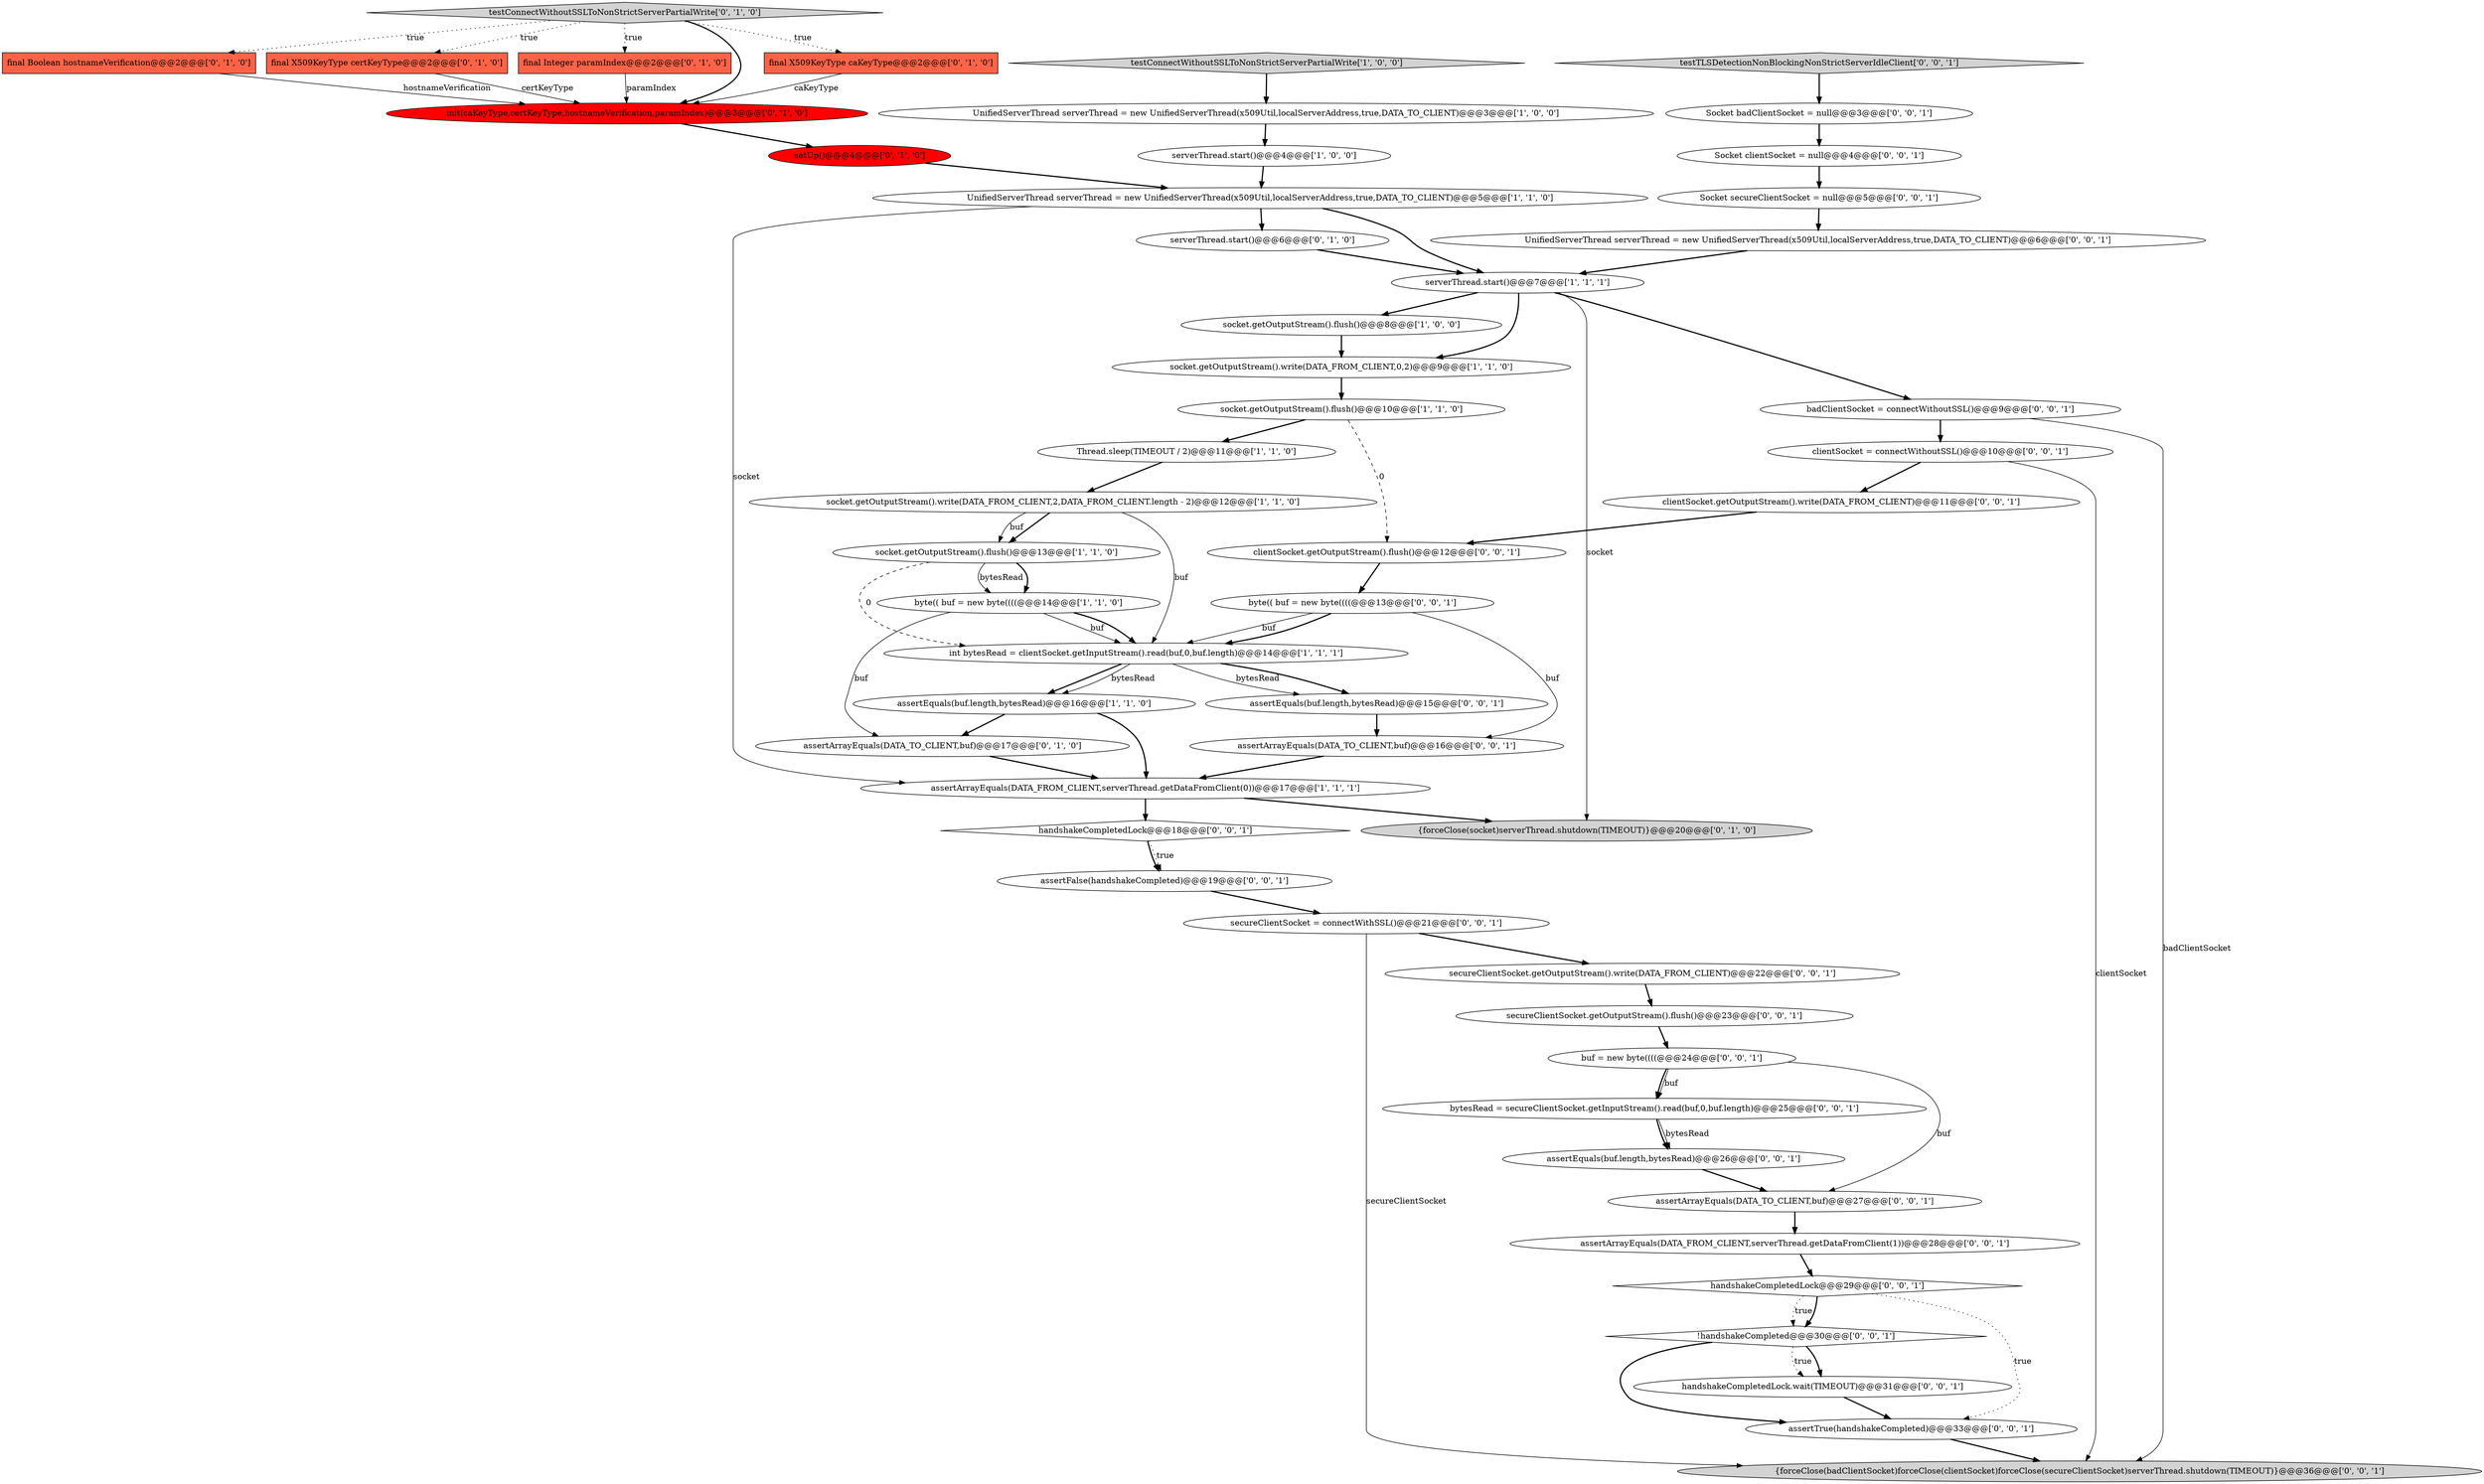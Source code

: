digraph {
39 [style = filled, label = "secureClientSocket.getOutputStream().write(DATA_FROM_CLIENT)@@@22@@@['0', '0', '1']", fillcolor = white, shape = ellipse image = "AAA0AAABBB3BBB"];
15 [style = filled, label = "final Integer paramIndex@@@2@@@['0', '1', '0']", fillcolor = tomato, shape = box image = "AAA0AAABBB2BBB"];
46 [style = filled, label = "handshakeCompletedLock@@@18@@@['0', '0', '1']", fillcolor = white, shape = diamond image = "AAA0AAABBB3BBB"];
38 [style = filled, label = "clientSocket = connectWithoutSSL()@@@10@@@['0', '0', '1']", fillcolor = white, shape = ellipse image = "AAA0AAABBB3BBB"];
7 [style = filled, label = "socket.getOutputStream().write(DATA_FROM_CLIENT,2,DATA_FROM_CLIENT.length - 2)@@@12@@@['1', '1', '0']", fillcolor = white, shape = ellipse image = "AAA0AAABBB1BBB"];
22 [style = filled, label = "testConnectWithoutSSLToNonStrictServerPartialWrite['0', '1', '0']", fillcolor = lightgray, shape = diamond image = "AAA0AAABBB2BBB"];
23 [style = filled, label = "setUp()@@@4@@@['0', '1', '0']", fillcolor = red, shape = ellipse image = "AAA1AAABBB2BBB"];
3 [style = filled, label = "serverThread.start()@@@7@@@['1', '1', '1']", fillcolor = white, shape = ellipse image = "AAA0AAABBB1BBB"];
51 [style = filled, label = "assertArrayEquals(DATA_FROM_CLIENT,serverThread.getDataFromClient(1))@@@28@@@['0', '0', '1']", fillcolor = white, shape = ellipse image = "AAA0AAABBB3BBB"];
34 [style = filled, label = "Socket clientSocket = null@@@4@@@['0', '0', '1']", fillcolor = white, shape = ellipse image = "AAA0AAABBB3BBB"];
41 [style = filled, label = "{forceClose(badClientSocket)forceClose(clientSocket)forceClose(secureClientSocket)serverThread.shutdown(TIMEOUT)}@@@36@@@['0', '0', '1']", fillcolor = lightgray, shape = ellipse image = "AAA0AAABBB3BBB"];
29 [style = filled, label = "buf = new byte((((@@@24@@@['0', '0', '1']", fillcolor = white, shape = ellipse image = "AAA0AAABBB3BBB"];
40 [style = filled, label = "Socket badClientSocket = null@@@3@@@['0', '0', '1']", fillcolor = white, shape = ellipse image = "AAA0AAABBB3BBB"];
10 [style = filled, label = "socket.getOutputStream().flush()@@@10@@@['1', '1', '0']", fillcolor = white, shape = ellipse image = "AAA0AAABBB1BBB"];
44 [style = filled, label = "assertFalse(handshakeCompleted)@@@19@@@['0', '0', '1']", fillcolor = white, shape = ellipse image = "AAA0AAABBB3BBB"];
19 [style = filled, label = "init(caKeyType,certKeyType,hostnameVerification,paramIndex)@@@3@@@['0', '1', '0']", fillcolor = red, shape = ellipse image = "AAA1AAABBB2BBB"];
27 [style = filled, label = "handshakeCompletedLock@@@29@@@['0', '0', '1']", fillcolor = white, shape = diamond image = "AAA0AAABBB3BBB"];
47 [style = filled, label = "!handshakeCompleted@@@30@@@['0', '0', '1']", fillcolor = white, shape = diamond image = "AAA0AAABBB3BBB"];
6 [style = filled, label = "socket.getOutputStream().write(DATA_FROM_CLIENT,0,2)@@@9@@@['1', '1', '0']", fillcolor = white, shape = ellipse image = "AAA0AAABBB1BBB"];
8 [style = filled, label = "socket.getOutputStream().flush()@@@13@@@['1', '1', '0']", fillcolor = white, shape = ellipse image = "AAA0AAABBB1BBB"];
42 [style = filled, label = "Socket secureClientSocket = null@@@5@@@['0', '0', '1']", fillcolor = white, shape = ellipse image = "AAA0AAABBB3BBB"];
28 [style = filled, label = "clientSocket.getOutputStream().flush()@@@12@@@['0', '0', '1']", fillcolor = white, shape = ellipse image = "AAA0AAABBB3BBB"];
45 [style = filled, label = "secureClientSocket.getOutputStream().flush()@@@23@@@['0', '0', '1']", fillcolor = white, shape = ellipse image = "AAA0AAABBB3BBB"];
33 [style = filled, label = "assertEquals(buf.length,bytesRead)@@@15@@@['0', '0', '1']", fillcolor = white, shape = ellipse image = "AAA0AAABBB3BBB"];
9 [style = filled, label = "serverThread.start()@@@4@@@['1', '0', '0']", fillcolor = white, shape = ellipse image = "AAA0AAABBB1BBB"];
48 [style = filled, label = "bytesRead = secureClientSocket.getInputStream().read(buf,0,buf.length)@@@25@@@['0', '0', '1']", fillcolor = white, shape = ellipse image = "AAA0AAABBB3BBB"];
37 [style = filled, label = "badClientSocket = connectWithoutSSL()@@@9@@@['0', '0', '1']", fillcolor = white, shape = ellipse image = "AAA0AAABBB3BBB"];
14 [style = filled, label = "Thread.sleep(TIMEOUT / 2)@@@11@@@['1', '1', '0']", fillcolor = white, shape = ellipse image = "AAA0AAABBB1BBB"];
0 [style = filled, label = "UnifiedServerThread serverThread = new UnifiedServerThread(x509Util,localServerAddress,true,DATA_TO_CLIENT)@@@5@@@['1', '1', '0']", fillcolor = white, shape = ellipse image = "AAA0AAABBB1BBB"];
50 [style = filled, label = "clientSocket.getOutputStream().write(DATA_FROM_CLIENT)@@@11@@@['0', '0', '1']", fillcolor = white, shape = ellipse image = "AAA0AAABBB3BBB"];
21 [style = filled, label = "assertArrayEquals(DATA_TO_CLIENT,buf)@@@17@@@['0', '1', '0']", fillcolor = white, shape = ellipse image = "AAA0AAABBB2BBB"];
5 [style = filled, label = "UnifiedServerThread serverThread = new UnifiedServerThread(x509Util,localServerAddress,true,DATA_TO_CLIENT)@@@3@@@['1', '0', '0']", fillcolor = white, shape = ellipse image = "AAA0AAABBB1BBB"];
18 [style = filled, label = "final X509KeyType caKeyType@@@2@@@['0', '1', '0']", fillcolor = tomato, shape = box image = "AAA0AAABBB2BBB"];
35 [style = filled, label = "handshakeCompletedLock.wait(TIMEOUT)@@@31@@@['0', '0', '1']", fillcolor = white, shape = ellipse image = "AAA0AAABBB3BBB"];
17 [style = filled, label = "{forceClose(socket)serverThread.shutdown(TIMEOUT)}@@@20@@@['0', '1', '0']", fillcolor = lightgray, shape = ellipse image = "AAA0AAABBB2BBB"];
16 [style = filled, label = "final Boolean hostnameVerification@@@2@@@['0', '1', '0']", fillcolor = tomato, shape = box image = "AAA0AAABBB2BBB"];
24 [style = filled, label = "final X509KeyType certKeyType@@@2@@@['0', '1', '0']", fillcolor = tomato, shape = box image = "AAA1AAABBB2BBB"];
32 [style = filled, label = "assertArrayEquals(DATA_TO_CLIENT,buf)@@@27@@@['0', '0', '1']", fillcolor = white, shape = ellipse image = "AAA0AAABBB3BBB"];
1 [style = filled, label = "assertEquals(buf.length,bytesRead)@@@16@@@['1', '1', '0']", fillcolor = white, shape = ellipse image = "AAA0AAABBB1BBB"];
36 [style = filled, label = "secureClientSocket = connectWithSSL()@@@21@@@['0', '0', '1']", fillcolor = white, shape = ellipse image = "AAA0AAABBB3BBB"];
25 [style = filled, label = "assertEquals(buf.length,bytesRead)@@@26@@@['0', '0', '1']", fillcolor = white, shape = ellipse image = "AAA0AAABBB3BBB"];
43 [style = filled, label = "testTLSDetectionNonBlockingNonStrictServerIdleClient['0', '0', '1']", fillcolor = lightgray, shape = diamond image = "AAA0AAABBB3BBB"];
4 [style = filled, label = "assertArrayEquals(DATA_FROM_CLIENT,serverThread.getDataFromClient(0))@@@17@@@['1', '1', '1']", fillcolor = white, shape = ellipse image = "AAA0AAABBB1BBB"];
30 [style = filled, label = "assertTrue(handshakeCompleted)@@@33@@@['0', '0', '1']", fillcolor = white, shape = ellipse image = "AAA0AAABBB3BBB"];
2 [style = filled, label = "byte(( buf = new byte((((@@@14@@@['1', '1', '0']", fillcolor = white, shape = ellipse image = "AAA0AAABBB1BBB"];
11 [style = filled, label = "int bytesRead = clientSocket.getInputStream().read(buf,0,buf.length)@@@14@@@['1', '1', '1']", fillcolor = white, shape = ellipse image = "AAA0AAABBB1BBB"];
49 [style = filled, label = "assertArrayEquals(DATA_TO_CLIENT,buf)@@@16@@@['0', '0', '1']", fillcolor = white, shape = ellipse image = "AAA0AAABBB3BBB"];
26 [style = filled, label = "byte(( buf = new byte((((@@@13@@@['0', '0', '1']", fillcolor = white, shape = ellipse image = "AAA0AAABBB3BBB"];
31 [style = filled, label = "UnifiedServerThread serverThread = new UnifiedServerThread(x509Util,localServerAddress,true,DATA_TO_CLIENT)@@@6@@@['0', '0', '1']", fillcolor = white, shape = ellipse image = "AAA0AAABBB3BBB"];
12 [style = filled, label = "socket.getOutputStream().flush()@@@8@@@['1', '0', '0']", fillcolor = white, shape = ellipse image = "AAA0AAABBB1BBB"];
20 [style = filled, label = "serverThread.start()@@@6@@@['0', '1', '0']", fillcolor = white, shape = ellipse image = "AAA0AAABBB2BBB"];
13 [style = filled, label = "testConnectWithoutSSLToNonStrictServerPartialWrite['1', '0', '0']", fillcolor = lightgray, shape = diamond image = "AAA0AAABBB1BBB"];
46->44 [style = bold, label=""];
0->3 [style = bold, label=""];
1->4 [style = bold, label=""];
26->11 [style = solid, label="buf"];
30->41 [style = bold, label=""];
27->47 [style = dotted, label="true"];
44->36 [style = bold, label=""];
18->19 [style = solid, label="caKeyType"];
9->0 [style = bold, label=""];
4->17 [style = bold, label=""];
5->9 [style = bold, label=""];
3->37 [style = bold, label=""];
22->19 [style = bold, label=""];
10->14 [style = bold, label=""];
11->1 [style = bold, label=""];
2->11 [style = solid, label="buf"];
37->41 [style = solid, label="badClientSocket"];
0->4 [style = solid, label="socket"];
11->1 [style = solid, label="bytesRead"];
15->19 [style = solid, label="paramIndex"];
25->32 [style = bold, label=""];
10->28 [style = dashed, label="0"];
3->6 [style = bold, label=""];
28->26 [style = bold, label=""];
39->45 [style = bold, label=""];
42->31 [style = bold, label=""];
20->3 [style = bold, label=""];
40->34 [style = bold, label=""];
34->42 [style = bold, label=""];
3->12 [style = bold, label=""];
22->24 [style = dotted, label="true"];
46->44 [style = dotted, label="true"];
7->8 [style = bold, label=""];
12->6 [style = bold, label=""];
23->0 [style = bold, label=""];
47->35 [style = bold, label=""];
16->19 [style = solid, label="hostnameVerification"];
11->33 [style = solid, label="bytesRead"];
26->11 [style = bold, label=""];
50->28 [style = bold, label=""];
36->39 [style = bold, label=""];
45->29 [style = bold, label=""];
26->49 [style = solid, label="buf"];
14->7 [style = bold, label=""];
47->30 [style = bold, label=""];
29->48 [style = solid, label="buf"];
2->21 [style = solid, label="buf"];
38->50 [style = bold, label=""];
43->40 [style = bold, label=""];
27->30 [style = dotted, label="true"];
7->11 [style = solid, label="buf"];
36->41 [style = solid, label="secureClientSocket"];
8->2 [style = bold, label=""];
24->19 [style = solid, label="certKeyType"];
1->21 [style = bold, label=""];
37->38 [style = bold, label=""];
19->23 [style = bold, label=""];
6->10 [style = bold, label=""];
22->18 [style = dotted, label="true"];
22->16 [style = dotted, label="true"];
47->35 [style = dotted, label="true"];
8->2 [style = solid, label="bytesRead"];
48->25 [style = bold, label=""];
13->5 [style = bold, label=""];
11->33 [style = bold, label=""];
51->27 [style = bold, label=""];
0->20 [style = bold, label=""];
49->4 [style = bold, label=""];
48->25 [style = solid, label="bytesRead"];
38->41 [style = solid, label="clientSocket"];
33->49 [style = bold, label=""];
31->3 [style = bold, label=""];
29->48 [style = bold, label=""];
27->47 [style = bold, label=""];
7->8 [style = solid, label="buf"];
29->32 [style = solid, label="buf"];
35->30 [style = bold, label=""];
22->15 [style = dotted, label="true"];
8->11 [style = dashed, label="0"];
32->51 [style = bold, label=""];
2->11 [style = bold, label=""];
4->46 [style = bold, label=""];
3->17 [style = solid, label="socket"];
21->4 [style = bold, label=""];
}
